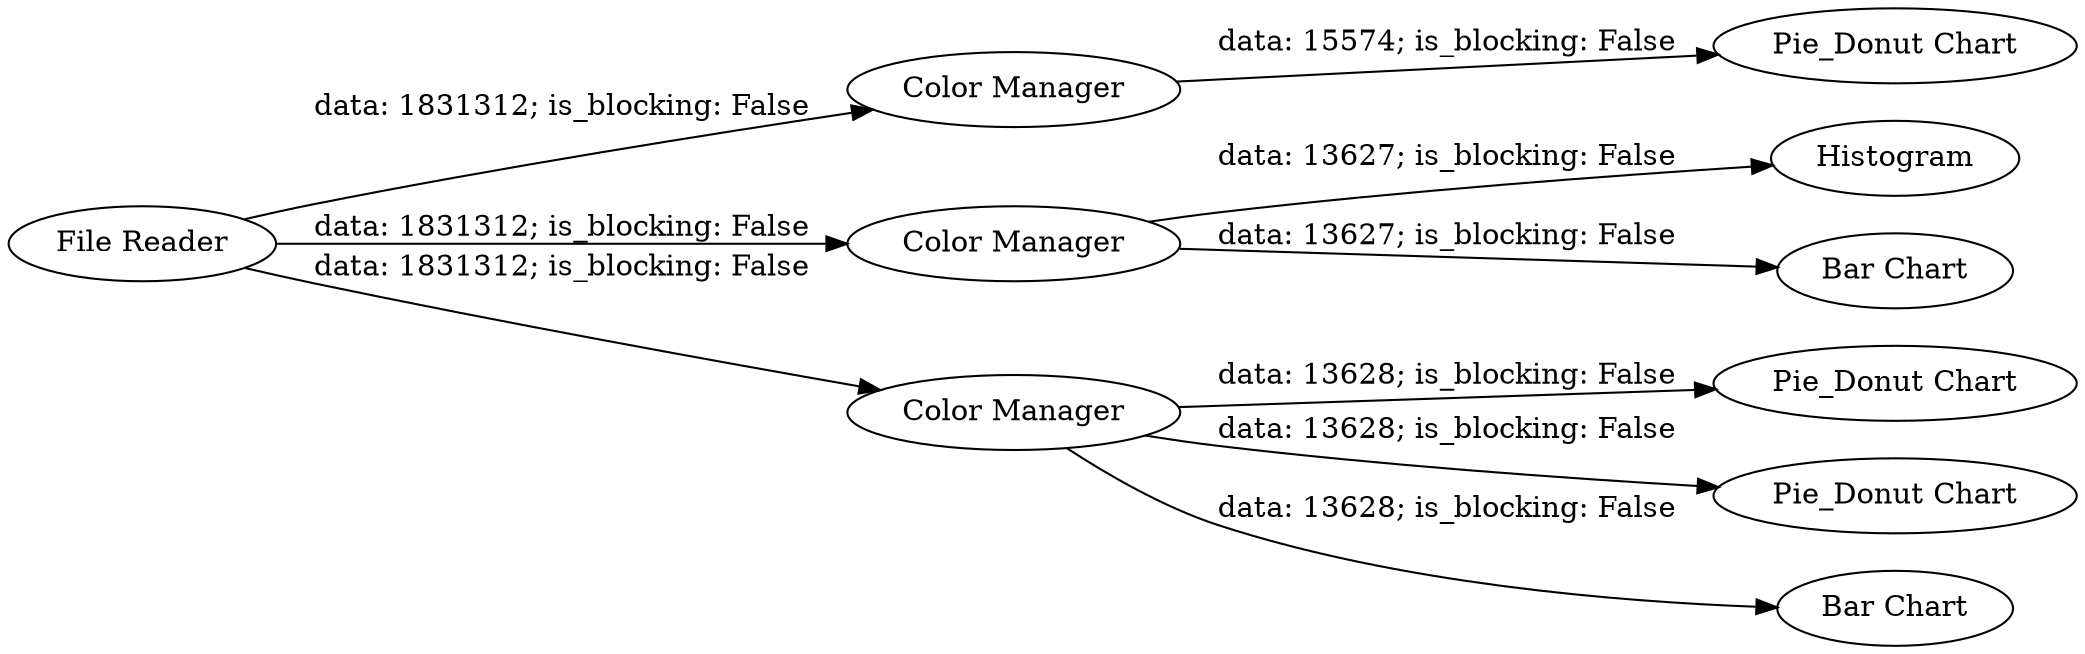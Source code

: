 digraph {
	"2364725100518338028_21" [label="Pie_Donut Chart"]
	"2364725100518338028_36" [label=Histogram]
	"2364725100518338028_35" [label="Pie_Donut Chart"]
	"2364725100518338028_1" [label="File Reader"]
	"2364725100518338028_30" [label="Color Manager"]
	"2364725100518338028_37" [label="Color Manager"]
	"2364725100518338028_39" [label="Bar Chart"]
	"2364725100518338028_40" [label="Pie_Donut Chart"]
	"2364725100518338028_25" [label="Bar Chart"]
	"2364725100518338028_2" [label="Color Manager"]
	"2364725100518338028_1" -> "2364725100518338028_2" [label="data: 1831312; is_blocking: False"]
	"2364725100518338028_1" -> "2364725100518338028_30" [label="data: 1831312; is_blocking: False"]
	"2364725100518338028_1" -> "2364725100518338028_37" [label="data: 1831312; is_blocking: False"]
	"2364725100518338028_30" -> "2364725100518338028_35" [label="data: 15574; is_blocking: False"]
	"2364725100518338028_2" -> "2364725100518338028_40" [label="data: 13628; is_blocking: False"]
	"2364725100518338028_37" -> "2364725100518338028_36" [label="data: 13627; is_blocking: False"]
	"2364725100518338028_2" -> "2364725100518338028_21" [label="data: 13628; is_blocking: False"]
	"2364725100518338028_37" -> "2364725100518338028_39" [label="data: 13627; is_blocking: False"]
	"2364725100518338028_2" -> "2364725100518338028_25" [label="data: 13628; is_blocking: False"]
	rankdir=LR
}
